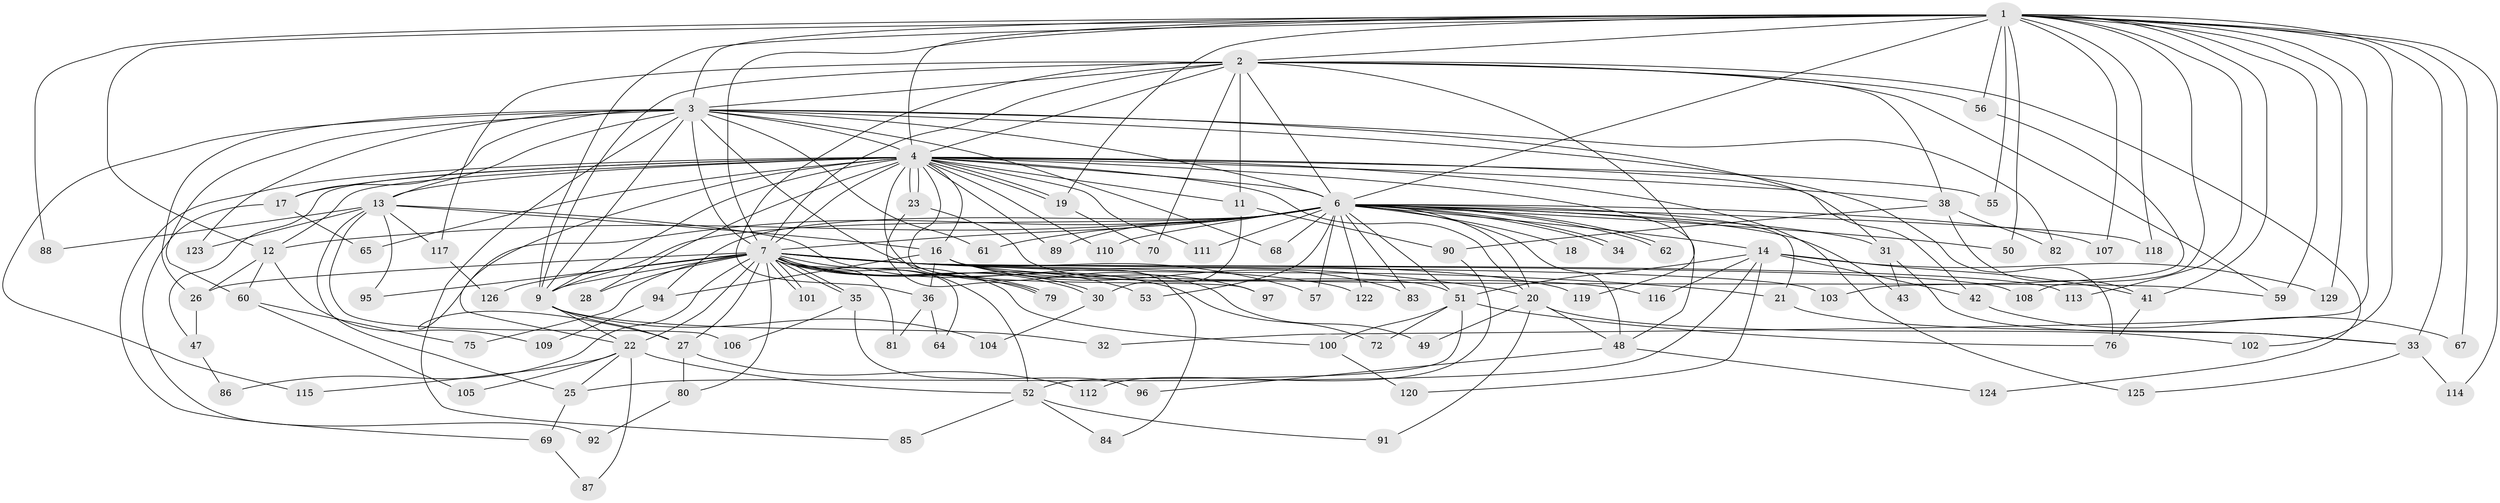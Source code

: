 // Generated by graph-tools (version 1.1) at 2025/23/03/03/25 07:23:39]
// undirected, 102 vertices, 225 edges
graph export_dot {
graph [start="1"]
  node [color=gray90,style=filled];
  1 [super="+15"];
  2 [super="+45"];
  3 [super="+24"];
  4 [super="+5"];
  6 [super="+10"];
  7 [super="+8"];
  9 [super="+128"];
  11;
  12 [super="+29"];
  13 [super="+39"];
  14 [super="+74"];
  16;
  17;
  18;
  19 [super="+46"];
  20 [super="+71"];
  21 [super="+40"];
  22 [super="+77"];
  23 [super="+37"];
  25;
  26 [super="+98"];
  27 [super="+54"];
  28;
  30 [super="+44"];
  31;
  32;
  33;
  34;
  35;
  36;
  38 [super="+73"];
  41 [super="+63"];
  42 [super="+121"];
  43;
  47;
  48 [super="+58"];
  49;
  50;
  51 [super="+78"];
  52 [super="+93"];
  53;
  55;
  56;
  57;
  59 [super="+99"];
  60 [super="+66"];
  61;
  62;
  64;
  65;
  67;
  68;
  69;
  70;
  72;
  75;
  76;
  79 [super="+127"];
  80;
  81;
  82;
  83;
  84;
  85;
  86;
  87;
  88;
  89;
  90;
  91;
  92;
  94;
  95;
  96;
  97;
  100;
  101;
  102;
  103;
  104;
  105;
  106;
  107;
  108;
  109;
  110;
  111;
  112;
  113;
  114;
  115;
  116;
  117;
  118;
  119;
  120;
  122;
  123;
  124;
  125;
  126;
  129;
  1 -- 2;
  1 -- 3 [weight=2];
  1 -- 4 [weight=3];
  1 -- 6 [weight=2];
  1 -- 7 [weight=2];
  1 -- 9;
  1 -- 12;
  1 -- 32;
  1 -- 33;
  1 -- 41 [weight=2];
  1 -- 50;
  1 -- 55;
  1 -- 56;
  1 -- 59;
  1 -- 67;
  1 -- 88;
  1 -- 102;
  1 -- 107;
  1 -- 108;
  1 -- 113;
  1 -- 114;
  1 -- 118;
  1 -- 129;
  1 -- 19;
  2 -- 3;
  2 -- 4 [weight=2];
  2 -- 6 [weight=3];
  2 -- 7 [weight=2];
  2 -- 9;
  2 -- 11;
  2 -- 36;
  2 -- 38;
  2 -- 56;
  2 -- 70;
  2 -- 117;
  2 -- 124;
  2 -- 59;
  2 -- 119;
  3 -- 4 [weight=2];
  3 -- 6 [weight=2];
  3 -- 7 [weight=2];
  3 -- 9;
  3 -- 13;
  3 -- 17;
  3 -- 31;
  3 -- 49;
  3 -- 60 [weight=2];
  3 -- 61;
  3 -- 68;
  3 -- 76;
  3 -- 82;
  3 -- 85;
  3 -- 115;
  3 -- 123;
  3 -- 26;
  4 -- 6 [weight=4];
  4 -- 7 [weight=4];
  4 -- 9 [weight=2];
  4 -- 19;
  4 -- 19;
  4 -- 23 [weight=2];
  4 -- 23;
  4 -- 38;
  4 -- 69;
  4 -- 110;
  4 -- 48;
  4 -- 65;
  4 -- 11;
  4 -- 13;
  4 -- 16;
  4 -- 17;
  4 -- 20;
  4 -- 84;
  4 -- 89;
  4 -- 27;
  4 -- 28;
  4 -- 97;
  4 -- 42;
  4 -- 47;
  4 -- 111;
  4 -- 55;
  4 -- 125;
  4 -- 12;
  6 -- 7 [weight=4];
  6 -- 9 [weight=2];
  6 -- 12;
  6 -- 14 [weight=2];
  6 -- 18 [weight=2];
  6 -- 20;
  6 -- 21;
  6 -- 34;
  6 -- 34;
  6 -- 48;
  6 -- 51;
  6 -- 57;
  6 -- 62;
  6 -- 62;
  6 -- 68;
  6 -- 83;
  6 -- 107;
  6 -- 110;
  6 -- 118;
  6 -- 122;
  6 -- 89;
  6 -- 94;
  6 -- 31;
  6 -- 43;
  6 -- 111;
  6 -- 50;
  6 -- 53;
  6 -- 61;
  6 -- 22;
  7 -- 9 [weight=2];
  7 -- 21;
  7 -- 22;
  7 -- 26;
  7 -- 27 [weight=2];
  7 -- 28;
  7 -- 30;
  7 -- 30;
  7 -- 35;
  7 -- 35;
  7 -- 52;
  7 -- 53;
  7 -- 57;
  7 -- 64;
  7 -- 79;
  7 -- 79;
  7 -- 80;
  7 -- 81;
  7 -- 86;
  7 -- 95;
  7 -- 101;
  7 -- 101;
  7 -- 103;
  7 -- 108;
  7 -- 113;
  7 -- 119;
  7 -- 122;
  7 -- 126;
  7 -- 100;
  7 -- 75;
  7 -- 20;
  9 -- 22;
  9 -- 32;
  9 -- 104;
  9 -- 27;
  11 -- 90;
  11 -- 30;
  12 -- 26;
  12 -- 60;
  12 -- 109;
  13 -- 16;
  13 -- 72;
  13 -- 95;
  13 -- 106;
  13 -- 117;
  13 -- 123;
  13 -- 88;
  13 -- 25;
  14 -- 25;
  14 -- 41;
  14 -- 116;
  14 -- 120;
  14 -- 42;
  14 -- 129;
  14 -- 51;
  16 -- 36;
  16 -- 59;
  16 -- 83;
  16 -- 94;
  16 -- 97;
  16 -- 116;
  17 -- 65;
  17 -- 92;
  19 -- 70;
  20 -- 48;
  20 -- 49;
  20 -- 102;
  20 -- 91;
  21 -- 33;
  22 -- 25;
  22 -- 87;
  22 -- 105;
  22 -- 115;
  22 -- 52;
  23 -- 51;
  23 -- 79;
  25 -- 69;
  26 -- 47;
  27 -- 80;
  27 -- 112;
  30 -- 104;
  31 -- 33;
  31 -- 43;
  33 -- 114;
  33 -- 125;
  35 -- 96;
  35 -- 106;
  36 -- 64;
  36 -- 81;
  38 -- 82;
  38 -- 90;
  38 -- 41;
  41 -- 76;
  42 -- 67;
  47 -- 86;
  48 -- 124;
  48 -- 96;
  51 -- 52;
  51 -- 72;
  51 -- 100;
  51 -- 76;
  52 -- 84;
  52 -- 85;
  52 -- 91;
  56 -- 103;
  60 -- 105;
  60 -- 75;
  69 -- 87;
  80 -- 92;
  90 -- 112;
  94 -- 109;
  100 -- 120;
  117 -- 126;
}
